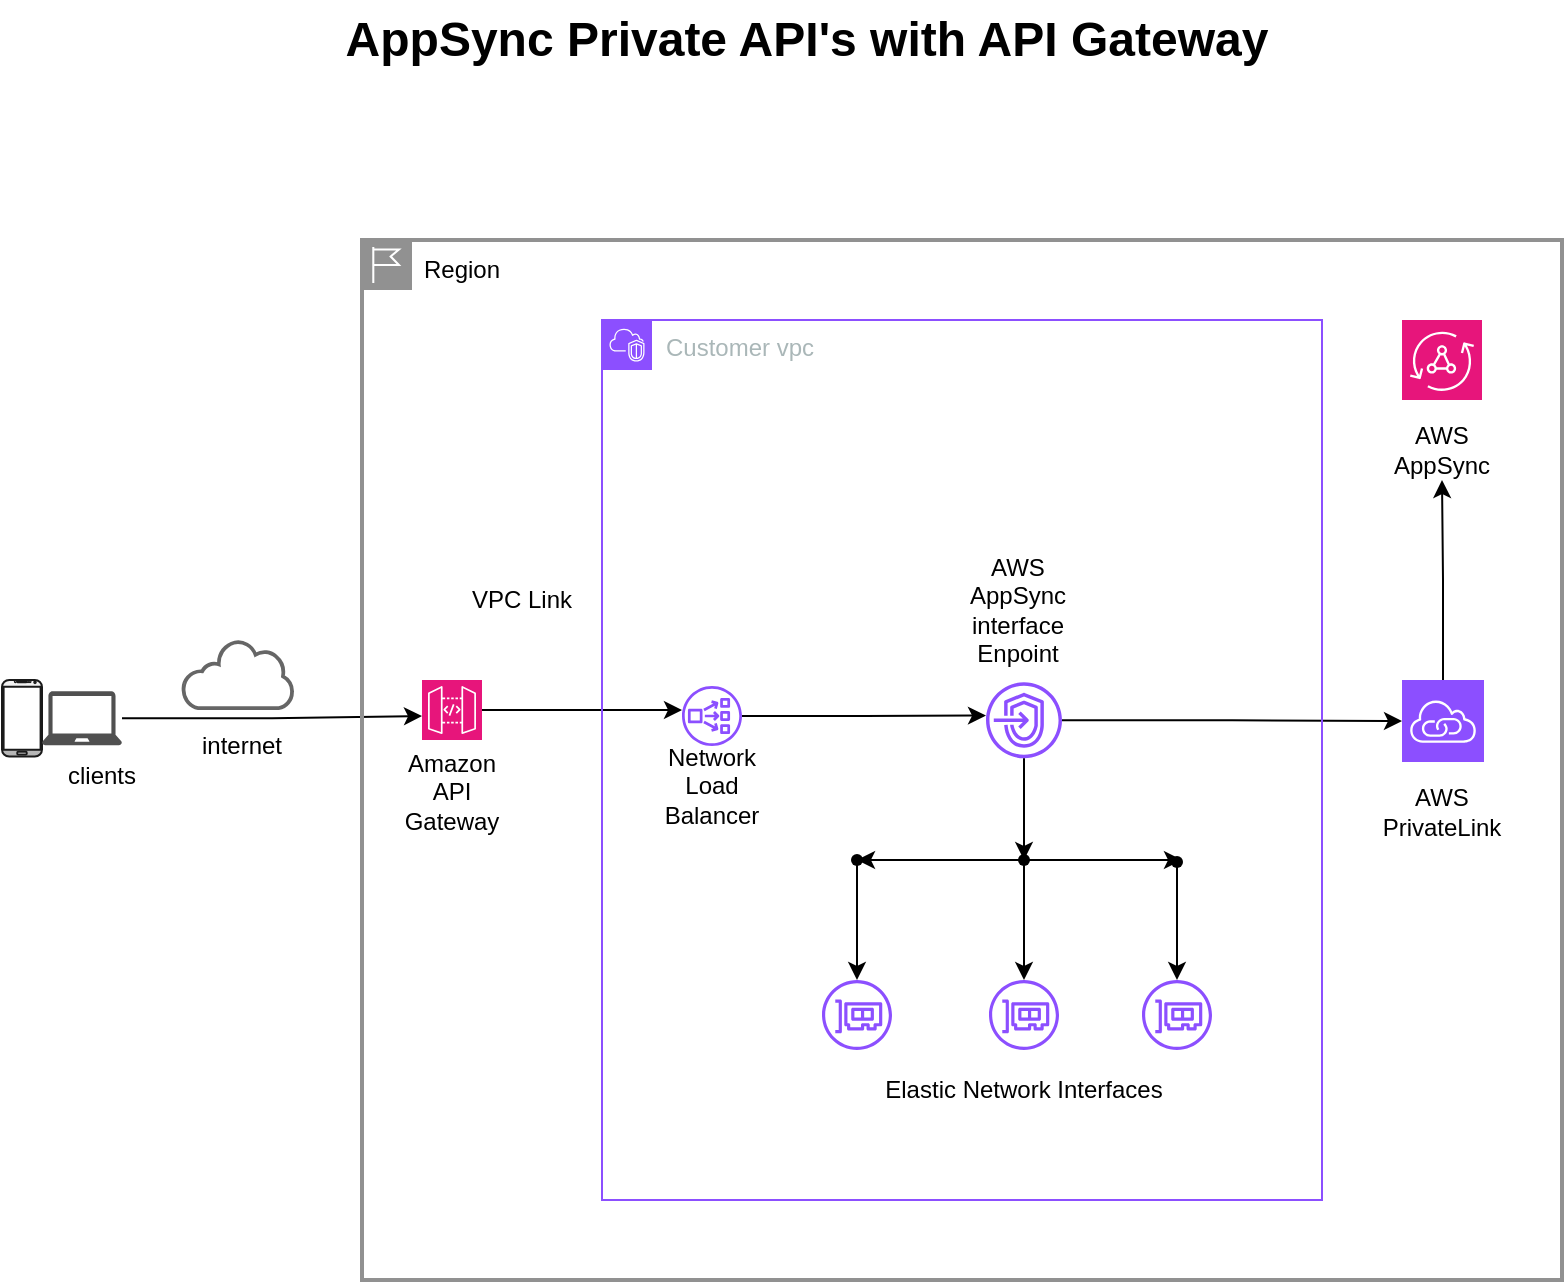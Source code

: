 <mxfile version="24.5.2" type="device">
  <diagram name="Page-1" id="10oa35LjZVEgKIaJzz4d">
    <mxGraphModel dx="1434" dy="738" grid="1" gridSize="10" guides="1" tooltips="1" connect="1" arrows="1" fold="1" page="1" pageScale="1" pageWidth="827" pageHeight="1169" math="0" shadow="0">
      <root>
        <mxCell id="0" />
        <mxCell id="1" parent="0" />
        <mxCell id="6Y_1e29jp4Fq8hmWVwF4-1" value="" style="verticalLabelPosition=bottom;verticalAlign=top;html=1;shadow=0;dashed=0;strokeWidth=1;shape=mxgraph.android.phone2;strokeColor=#1A1A1A;fillColor=#f5f5f5;gradientColor=#b3b3b3;" vertex="1" parent="1">
          <mxGeometry x="20" y="340" width="20" height="38.25" as="geometry" />
        </mxCell>
        <mxCell id="6Y_1e29jp4Fq8hmWVwF4-2" value="" style="sketch=0;pointerEvents=1;shadow=0;dashed=0;html=1;strokeColor=none;fillColor=#505050;labelPosition=center;verticalLabelPosition=bottom;verticalAlign=top;outlineConnect=0;align=center;shape=mxgraph.office.devices.laptop;" vertex="1" parent="1">
          <mxGeometry x="40" y="345.63" width="40" height="27" as="geometry" />
        </mxCell>
        <mxCell id="6Y_1e29jp4Fq8hmWVwF4-3" value="clients&lt;div&gt;&lt;br&gt;&lt;/div&gt;" style="text;html=1;align=center;verticalAlign=middle;whiteSpace=wrap;rounded=0;" vertex="1" parent="1">
          <mxGeometry x="40" y="380" width="60" height="30" as="geometry" />
        </mxCell>
        <mxCell id="6Y_1e29jp4Fq8hmWVwF4-6" value="internet&lt;div&gt;&lt;br&gt;&lt;/div&gt;" style="text;html=1;align=center;verticalAlign=middle;whiteSpace=wrap;rounded=0;" vertex="1" parent="1">
          <mxGeometry x="110" y="365" width="60" height="30" as="geometry" />
        </mxCell>
        <mxCell id="6Y_1e29jp4Fq8hmWVwF4-34" style="edgeStyle=orthogonalEdgeStyle;rounded=0;orthogonalLoop=1;jettySize=auto;html=1;entryX=0;entryY=0.4;entryDx=0;entryDy=0;entryPerimeter=0;" edge="1" parent="1" source="6Y_1e29jp4Fq8hmWVwF4-7" target="6Y_1e29jp4Fq8hmWVwF4-9">
          <mxGeometry relative="1" as="geometry">
            <mxPoint x="350" y="355" as="targetPoint" />
          </mxGeometry>
        </mxCell>
        <mxCell id="6Y_1e29jp4Fq8hmWVwF4-7" value="" style="sketch=0;points=[[0,0,0],[0.25,0,0],[0.5,0,0],[0.75,0,0],[1,0,0],[0,1,0],[0.25,1,0],[0.5,1,0],[0.75,1,0],[1,1,0],[0,0.25,0],[0,0.5,0],[0,0.75,0],[1,0.25,0],[1,0.5,0],[1,0.75,0]];outlineConnect=0;fontColor=#232F3E;fillColor=#E7157B;strokeColor=#ffffff;dashed=0;verticalLabelPosition=bottom;verticalAlign=top;align=center;html=1;fontSize=12;fontStyle=0;aspect=fixed;shape=mxgraph.aws4.resourceIcon;resIcon=mxgraph.aws4.api_gateway;" vertex="1" parent="1">
          <mxGeometry x="230" y="340" width="30" height="30" as="geometry" />
        </mxCell>
        <mxCell id="6Y_1e29jp4Fq8hmWVwF4-8" value="Amazon API Gateway" style="text;html=1;align=center;verticalAlign=middle;whiteSpace=wrap;rounded=0;" vertex="1" parent="1">
          <mxGeometry x="215" y="381" width="60" height="30" as="geometry" />
        </mxCell>
        <mxCell id="6Y_1e29jp4Fq8hmWVwF4-35" style="edgeStyle=orthogonalEdgeStyle;rounded=0;orthogonalLoop=1;jettySize=auto;html=1;entryX=0;entryY=0.438;entryDx=0;entryDy=0;entryPerimeter=0;" edge="1" parent="1" source="6Y_1e29jp4Fq8hmWVwF4-9" target="6Y_1e29jp4Fq8hmWVwF4-18">
          <mxGeometry relative="1" as="geometry">
            <mxPoint x="500" y="358" as="targetPoint" />
          </mxGeometry>
        </mxCell>
        <mxCell id="6Y_1e29jp4Fq8hmWVwF4-9" value="" style="sketch=0;outlineConnect=0;fontColor=#232F3E;gradientColor=none;fillColor=#8C4FFF;strokeColor=none;dashed=0;verticalLabelPosition=bottom;verticalAlign=top;align=center;html=1;fontSize=12;fontStyle=0;aspect=fixed;pointerEvents=1;shape=mxgraph.aws4.network_load_balancer;" vertex="1" parent="1">
          <mxGeometry x="360" y="343" width="30" height="30" as="geometry" />
        </mxCell>
        <mxCell id="6Y_1e29jp4Fq8hmWVwF4-17" value="Network Load Balancer" style="text;html=1;align=center;verticalAlign=middle;whiteSpace=wrap;rounded=0;" vertex="1" parent="1">
          <mxGeometry x="345" y="378.25" width="60" height="30" as="geometry" />
        </mxCell>
        <mxCell id="6Y_1e29jp4Fq8hmWVwF4-18" value="" style="sketch=0;outlineConnect=0;fontColor=#232F3E;gradientColor=none;fillColor=#8C4FFF;strokeColor=none;dashed=0;verticalLabelPosition=bottom;verticalAlign=top;align=center;html=1;fontSize=12;fontStyle=0;aspect=fixed;pointerEvents=1;shape=mxgraph.aws4.endpoints;" vertex="1" parent="1">
          <mxGeometry x="512" y="341.13" width="38" height="38" as="geometry" />
        </mxCell>
        <mxCell id="6Y_1e29jp4Fq8hmWVwF4-19" value="AWS AppSync interface Enpoint" style="text;html=1;align=center;verticalAlign=middle;whiteSpace=wrap;rounded=0;" vertex="1" parent="1">
          <mxGeometry x="498" y="290" width="60" height="30" as="geometry" />
        </mxCell>
        <mxCell id="6Y_1e29jp4Fq8hmWVwF4-21" value="" style="sketch=0;outlineConnect=0;fontColor=#232F3E;gradientColor=none;fillColor=#8C4FFF;strokeColor=none;dashed=0;verticalLabelPosition=bottom;verticalAlign=top;align=center;html=1;fontSize=12;fontStyle=0;aspect=fixed;pointerEvents=1;shape=mxgraph.aws4.elastic_network_interface;" vertex="1" parent="1">
          <mxGeometry x="430" y="490" width="35" height="35" as="geometry" />
        </mxCell>
        <mxCell id="6Y_1e29jp4Fq8hmWVwF4-23" value="" style="sketch=0;outlineConnect=0;fontColor=#232F3E;gradientColor=none;fillColor=#8C4FFF;strokeColor=none;dashed=0;verticalLabelPosition=bottom;verticalAlign=top;align=center;html=1;fontSize=12;fontStyle=0;aspect=fixed;pointerEvents=1;shape=mxgraph.aws4.elastic_network_interface;" vertex="1" parent="1">
          <mxGeometry x="590" y="490" width="35" height="35" as="geometry" />
        </mxCell>
        <mxCell id="6Y_1e29jp4Fq8hmWVwF4-24" value="" style="sketch=0;points=[[0,0,0],[0.25,0,0],[0.5,0,0],[0.75,0,0],[1,0,0],[0,1,0],[0.25,1,0],[0.5,1,0],[0.75,1,0],[1,1,0],[0,0.25,0],[0,0.5,0],[0,0.75,0],[1,0.25,0],[1,0.5,0],[1,0.75,0]];outlineConnect=0;fontColor=#232F3E;fillColor=#E7157B;strokeColor=#ffffff;dashed=0;verticalLabelPosition=bottom;verticalAlign=top;align=center;html=1;fontSize=12;fontStyle=0;aspect=fixed;shape=mxgraph.aws4.resourceIcon;resIcon=mxgraph.aws4.appsync;" vertex="1" parent="1">
          <mxGeometry x="720" y="160" width="40" height="40" as="geometry" />
        </mxCell>
        <mxCell id="6Y_1e29jp4Fq8hmWVwF4-25" value="AWS AppSync" style="text;html=1;align=center;verticalAlign=middle;whiteSpace=wrap;rounded=0;" vertex="1" parent="1">
          <mxGeometry x="710" y="210" width="60" height="30" as="geometry" />
        </mxCell>
        <mxCell id="6Y_1e29jp4Fq8hmWVwF4-38" style="edgeStyle=orthogonalEdgeStyle;rounded=0;orthogonalLoop=1;jettySize=auto;html=1;exitX=0.5;exitY=0;exitDx=0;exitDy=0;exitPerimeter=0;entryX=0.5;entryY=1;entryDx=0;entryDy=0;" edge="1" parent="1" source="6Y_1e29jp4Fq8hmWVwF4-26" target="6Y_1e29jp4Fq8hmWVwF4-25">
          <mxGeometry relative="1" as="geometry" />
        </mxCell>
        <mxCell id="6Y_1e29jp4Fq8hmWVwF4-26" value="" style="sketch=0;points=[[0,0,0],[0.25,0,0],[0.5,0,0],[0.75,0,0],[1,0,0],[0,1,0],[0.25,1,0],[0.5,1,0],[0.75,1,0],[1,1,0],[0,0.25,0],[0,0.5,0],[0,0.75,0],[1,0.25,0],[1,0.5,0],[1,0.75,0]];outlineConnect=0;fontColor=#232F3E;fillColor=#8C4FFF;strokeColor=#ffffff;dashed=0;verticalLabelPosition=bottom;verticalAlign=top;align=center;html=1;fontSize=12;fontStyle=0;aspect=fixed;shape=mxgraph.aws4.resourceIcon;resIcon=mxgraph.aws4.vpc_privatelink;" vertex="1" parent="1">
          <mxGeometry x="720" y="340" width="41" height="41" as="geometry" />
        </mxCell>
        <mxCell id="6Y_1e29jp4Fq8hmWVwF4-27" value="AWS PrivateLink" style="text;html=1;align=center;verticalAlign=middle;whiteSpace=wrap;rounded=0;" vertex="1" parent="1">
          <mxGeometry x="710" y="391" width="60" height="30" as="geometry" />
        </mxCell>
        <mxCell id="6Y_1e29jp4Fq8hmWVwF4-28" value="Elastic Network Interfaces" style="text;html=1;align=center;verticalAlign=middle;whiteSpace=wrap;rounded=0;" vertex="1" parent="1">
          <mxGeometry x="361" y="530" width="340" height="30" as="geometry" />
        </mxCell>
        <mxCell id="6Y_1e29jp4Fq8hmWVwF4-31" value="" style="sketch=0;aspect=fixed;pointerEvents=1;shadow=0;dashed=0;html=1;strokeColor=#666666;labelPosition=center;verticalLabelPosition=bottom;verticalAlign=top;align=center;fillColor=#f5f5f5;shape=mxgraph.mscae.enterprise.internet_hollow;gradientColor=#b3b3b3;" vertex="1" parent="1">
          <mxGeometry x="110.0" y="320" width="55.63" height="34.49" as="geometry" />
        </mxCell>
        <mxCell id="6Y_1e29jp4Fq8hmWVwF4-37" style="edgeStyle=orthogonalEdgeStyle;rounded=0;orthogonalLoop=1;jettySize=auto;html=1;entryX=0;entryY=0.5;entryDx=0;entryDy=0;entryPerimeter=0;" edge="1" parent="1" source="6Y_1e29jp4Fq8hmWVwF4-18" target="6Y_1e29jp4Fq8hmWVwF4-26">
          <mxGeometry relative="1" as="geometry" />
        </mxCell>
        <mxCell id="6Y_1e29jp4Fq8hmWVwF4-42" style="edgeStyle=orthogonalEdgeStyle;rounded=0;orthogonalLoop=1;jettySize=auto;html=1;" edge="1" parent="1" source="6Y_1e29jp4Fq8hmWVwF4-2">
          <mxGeometry relative="1" as="geometry">
            <mxPoint x="230" y="358" as="targetPoint" />
          </mxGeometry>
        </mxCell>
        <mxCell id="6Y_1e29jp4Fq8hmWVwF4-52" value="" style="sketch=0;outlineConnect=0;fontColor=#232F3E;gradientColor=none;fillColor=#8C4FFF;strokeColor=none;dashed=0;verticalLabelPosition=bottom;verticalAlign=top;align=center;html=1;fontSize=12;fontStyle=0;aspect=fixed;pointerEvents=1;shape=mxgraph.aws4.elastic_network_interface;" vertex="1" parent="1">
          <mxGeometry x="513.5" y="490" width="35" height="35" as="geometry" />
        </mxCell>
        <mxCell id="6Y_1e29jp4Fq8hmWVwF4-79" style="edgeStyle=orthogonalEdgeStyle;rounded=0;orthogonalLoop=1;jettySize=auto;html=1;elbow=vertical;" edge="1" parent="1" source="6Y_1e29jp4Fq8hmWVwF4-74" target="6Y_1e29jp4Fq8hmWVwF4-52">
          <mxGeometry relative="1" as="geometry" />
        </mxCell>
        <mxCell id="6Y_1e29jp4Fq8hmWVwF4-74" value="" style="shape=waypoint;sketch=0;fillStyle=solid;size=6;pointerEvents=1;points=[];fillColor=none;resizable=0;rotatable=0;perimeter=centerPerimeter;snapToPoint=1;" vertex="1" parent="1">
          <mxGeometry x="521" y="420" width="20" height="20" as="geometry" />
        </mxCell>
        <mxCell id="6Y_1e29jp4Fq8hmWVwF4-81" style="edgeStyle=orthogonalEdgeStyle;rounded=0;orthogonalLoop=1;jettySize=auto;html=1;elbow=vertical;" edge="1" parent="1" source="6Y_1e29jp4Fq8hmWVwF4-75" target="6Y_1e29jp4Fq8hmWVwF4-23">
          <mxGeometry relative="1" as="geometry" />
        </mxCell>
        <mxCell id="6Y_1e29jp4Fq8hmWVwF4-75" value="" style="shape=waypoint;sketch=0;fillStyle=solid;size=6;pointerEvents=1;points=[];fillColor=none;resizable=0;rotatable=0;perimeter=centerPerimeter;snapToPoint=1;" vertex="1" parent="1">
          <mxGeometry x="597.5" y="421" width="20" height="20" as="geometry" />
        </mxCell>
        <mxCell id="6Y_1e29jp4Fq8hmWVwF4-77" style="edgeStyle=orthogonalEdgeStyle;rounded=0;orthogonalLoop=1;jettySize=auto;html=1;entryX=0.4;entryY=0.2;entryDx=0;entryDy=0;entryPerimeter=0;elbow=vertical;" edge="1" parent="1" source="6Y_1e29jp4Fq8hmWVwF4-18" target="6Y_1e29jp4Fq8hmWVwF4-74">
          <mxGeometry relative="1" as="geometry" />
        </mxCell>
        <mxCell id="6Y_1e29jp4Fq8hmWVwF4-96" style="edgeStyle=orthogonalEdgeStyle;rounded=0;orthogonalLoop=1;jettySize=auto;html=1;elbow=vertical;" edge="1" parent="1" source="6Y_1e29jp4Fq8hmWVwF4-74">
          <mxGeometry relative="1" as="geometry">
            <mxPoint x="610" y="430" as="targetPoint" />
            <Array as="points">
              <mxPoint x="569" y="430" />
            </Array>
          </mxGeometry>
        </mxCell>
        <mxCell id="6Y_1e29jp4Fq8hmWVwF4-108" style="edgeStyle=orthogonalEdgeStyle;rounded=0;orthogonalLoop=1;jettySize=auto;html=1;elbow=vertical;" edge="1" parent="1" source="6Y_1e29jp4Fq8hmWVwF4-106" target="6Y_1e29jp4Fq8hmWVwF4-21">
          <mxGeometry relative="1" as="geometry" />
        </mxCell>
        <mxCell id="6Y_1e29jp4Fq8hmWVwF4-106" value="" style="shape=waypoint;sketch=0;fillStyle=solid;size=6;pointerEvents=1;points=[];fillColor=none;resizable=0;rotatable=0;perimeter=centerPerimeter;snapToPoint=1;" vertex="1" parent="1">
          <mxGeometry x="437.5" y="420" width="20" height="20" as="geometry" />
        </mxCell>
        <mxCell id="6Y_1e29jp4Fq8hmWVwF4-107" style="edgeStyle=orthogonalEdgeStyle;rounded=0;orthogonalLoop=1;jettySize=auto;html=1;entryX=1.175;entryY=0.6;entryDx=0;entryDy=0;entryPerimeter=0;elbow=vertical;" edge="1" parent="1" source="6Y_1e29jp4Fq8hmWVwF4-74" target="6Y_1e29jp4Fq8hmWVwF4-106">
          <mxGeometry relative="1" as="geometry" />
        </mxCell>
        <mxCell id="6Y_1e29jp4Fq8hmWVwF4-109" value="Customer vpc" style="points=[[0,0],[0.25,0],[0.5,0],[0.75,0],[1,0],[1,0.25],[1,0.5],[1,0.75],[1,1],[0.75,1],[0.5,1],[0.25,1],[0,1],[0,0.75],[0,0.5],[0,0.25]];outlineConnect=0;gradientColor=none;html=1;whiteSpace=wrap;fontSize=12;fontStyle=0;container=1;pointerEvents=0;collapsible=0;recursiveResize=0;shape=mxgraph.aws4.group;grIcon=mxgraph.aws4.group_vpc2;strokeColor=#8C4FFF;fillColor=none;verticalAlign=top;align=left;spacingLeft=30;fontColor=#AAB7B8;dashed=0;" vertex="1" parent="1">
          <mxGeometry x="320" y="160" width="360" height="440" as="geometry" />
        </mxCell>
        <mxCell id="6Y_1e29jp4Fq8hmWVwF4-114" value="" style="shape=image;html=1;verticalAlign=top;verticalLabelPosition=bottom;labelBackgroundColor=#ffffff;imageAspect=0;aspect=fixed;image=https://cdn2.iconfinder.com/data/icons/arrow-part-1-2/32/Arrow_02_arrow-data-transfer-vertical-sync_icon-128.png" vertex="1" parent="1">
          <mxGeometry x="130.77" y="328.01" width="18.47" height="18.47" as="geometry" />
        </mxCell>
        <mxCell id="6Y_1e29jp4Fq8hmWVwF4-116" value="VPC Link" style="text;html=1;align=center;verticalAlign=middle;whiteSpace=wrap;rounded=0;" vertex="1" parent="1">
          <mxGeometry x="250" y="290" width="60" height="20" as="geometry" />
        </mxCell>
        <mxCell id="6Y_1e29jp4Fq8hmWVwF4-121" value="" style="shape=mxgraph.ibm.box;prType=region;fontStyle=0;verticalAlign=top;align=left;spacingLeft=32;spacingTop=4;fillColor=none;rounded=0;whiteSpace=wrap;html=1;strokeColor=#919191;strokeWidth=2;dashed=0;container=1;spacing=-4;collapsible=0;expand=0;recursiveResize=0;" vertex="1" parent="1">
          <mxGeometry x="200" y="120" width="600" height="520" as="geometry" />
        </mxCell>
        <mxCell id="6Y_1e29jp4Fq8hmWVwF4-123" value="Region" style="text;html=1;align=center;verticalAlign=middle;whiteSpace=wrap;rounded=0;" vertex="1" parent="6Y_1e29jp4Fq8hmWVwF4-121">
          <mxGeometry x="20" width="60" height="30" as="geometry" />
        </mxCell>
        <mxCell id="6Y_1e29jp4Fq8hmWVwF4-124" value="AppSync Private API&#39;s with API Gateway" style="text;strokeColor=none;fillColor=none;html=1;fontSize=24;fontStyle=1;verticalAlign=middle;align=center;" vertex="1" parent="1">
          <mxGeometry x="414" width="16" height="40" as="geometry" />
        </mxCell>
      </root>
    </mxGraphModel>
  </diagram>
</mxfile>
